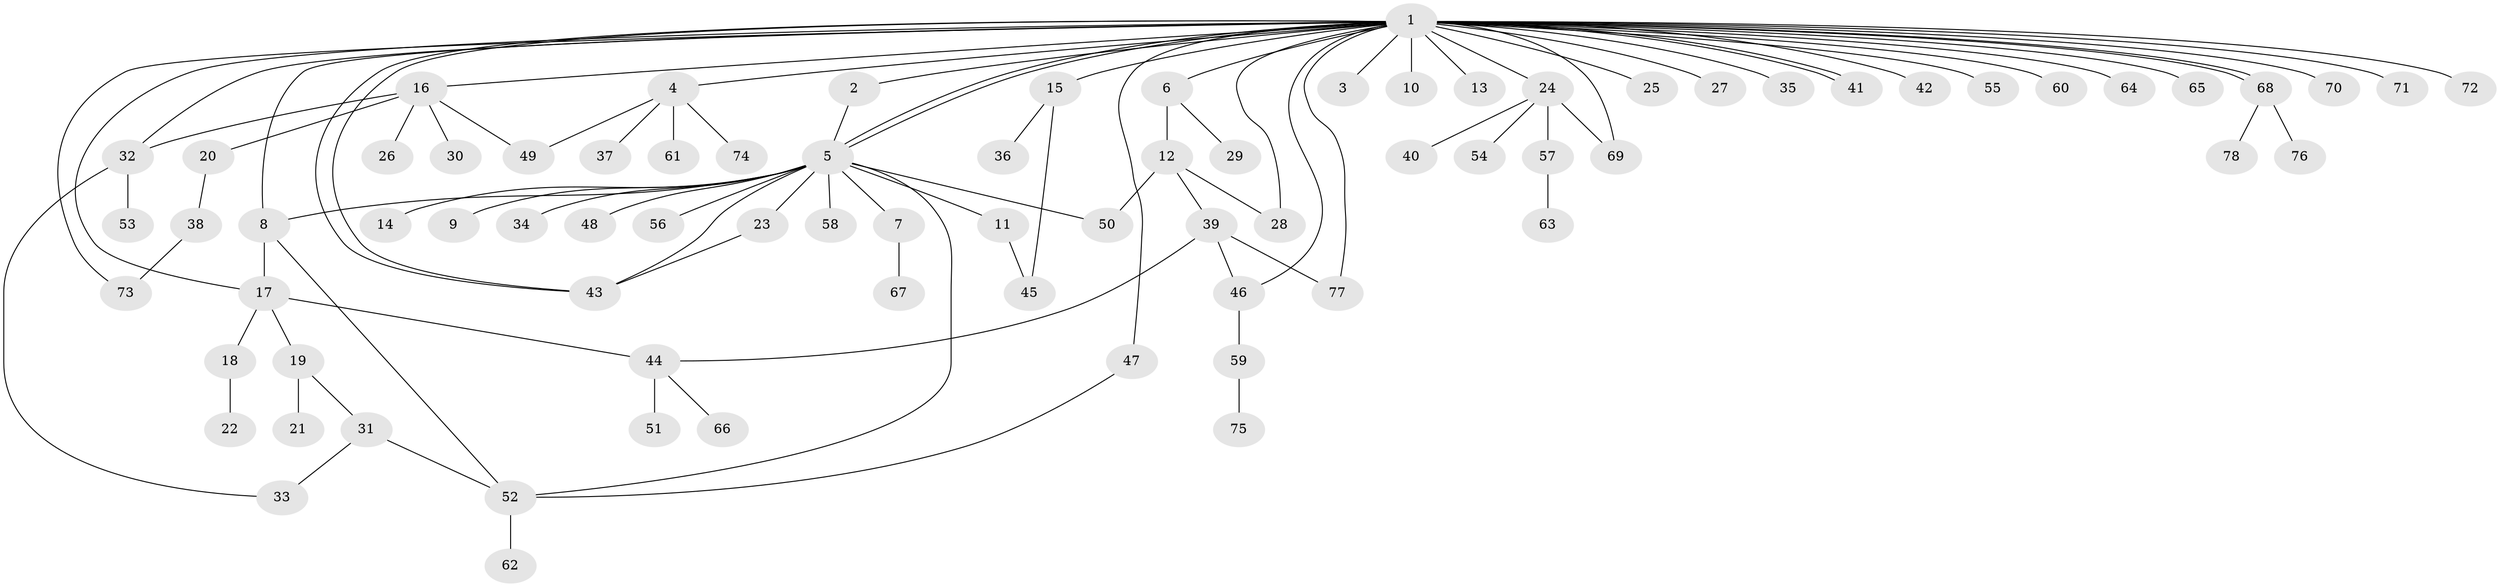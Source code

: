 // Generated by graph-tools (version 1.1) at 2025/49/03/09/25 03:49:51]
// undirected, 78 vertices, 100 edges
graph export_dot {
graph [start="1"]
  node [color=gray90,style=filled];
  1;
  2;
  3;
  4;
  5;
  6;
  7;
  8;
  9;
  10;
  11;
  12;
  13;
  14;
  15;
  16;
  17;
  18;
  19;
  20;
  21;
  22;
  23;
  24;
  25;
  26;
  27;
  28;
  29;
  30;
  31;
  32;
  33;
  34;
  35;
  36;
  37;
  38;
  39;
  40;
  41;
  42;
  43;
  44;
  45;
  46;
  47;
  48;
  49;
  50;
  51;
  52;
  53;
  54;
  55;
  56;
  57;
  58;
  59;
  60;
  61;
  62;
  63;
  64;
  65;
  66;
  67;
  68;
  69;
  70;
  71;
  72;
  73;
  74;
  75;
  76;
  77;
  78;
  1 -- 2;
  1 -- 3;
  1 -- 4;
  1 -- 5;
  1 -- 5;
  1 -- 6;
  1 -- 8;
  1 -- 10;
  1 -- 13;
  1 -- 15;
  1 -- 16;
  1 -- 17;
  1 -- 24;
  1 -- 25;
  1 -- 27;
  1 -- 28;
  1 -- 32;
  1 -- 35;
  1 -- 41;
  1 -- 41;
  1 -- 42;
  1 -- 43;
  1 -- 43;
  1 -- 46;
  1 -- 47;
  1 -- 55;
  1 -- 60;
  1 -- 64;
  1 -- 65;
  1 -- 68;
  1 -- 68;
  1 -- 69;
  1 -- 70;
  1 -- 71;
  1 -- 72;
  1 -- 73;
  1 -- 77;
  2 -- 5;
  4 -- 37;
  4 -- 49;
  4 -- 61;
  4 -- 74;
  5 -- 7;
  5 -- 8;
  5 -- 9;
  5 -- 11;
  5 -- 14;
  5 -- 23;
  5 -- 34;
  5 -- 43;
  5 -- 48;
  5 -- 50;
  5 -- 52;
  5 -- 56;
  5 -- 58;
  6 -- 12;
  6 -- 29;
  7 -- 67;
  8 -- 17;
  8 -- 52;
  11 -- 45;
  12 -- 28;
  12 -- 39;
  12 -- 50;
  15 -- 36;
  15 -- 45;
  16 -- 20;
  16 -- 26;
  16 -- 30;
  16 -- 32;
  16 -- 49;
  17 -- 18;
  17 -- 19;
  17 -- 44;
  18 -- 22;
  19 -- 21;
  19 -- 31;
  20 -- 38;
  23 -- 43;
  24 -- 40;
  24 -- 54;
  24 -- 57;
  24 -- 69;
  31 -- 33;
  31 -- 52;
  32 -- 33;
  32 -- 53;
  38 -- 73;
  39 -- 44;
  39 -- 46;
  39 -- 77;
  44 -- 51;
  44 -- 66;
  46 -- 59;
  47 -- 52;
  52 -- 62;
  57 -- 63;
  59 -- 75;
  68 -- 76;
  68 -- 78;
}
